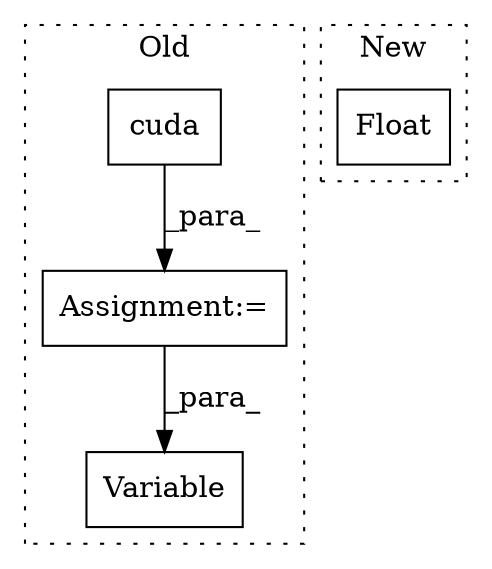 digraph G {
subgraph cluster0 {
1 [label="cuda" a="32" s="2009" l="6" shape="box"];
3 [label="Assignment:=" a="7" s="1992" l="1" shape="box"];
4 [label="Variable" a="32" s="2086,2116" l="9,1" shape="box"];
label = "Old";
style="dotted";
}
subgraph cluster1 {
2 [label="Float" a="32" s="3761,3770" l="6,1" shape="box"];
label = "New";
style="dotted";
}
1 -> 3 [label="_para_"];
3 -> 4 [label="_para_"];
}
